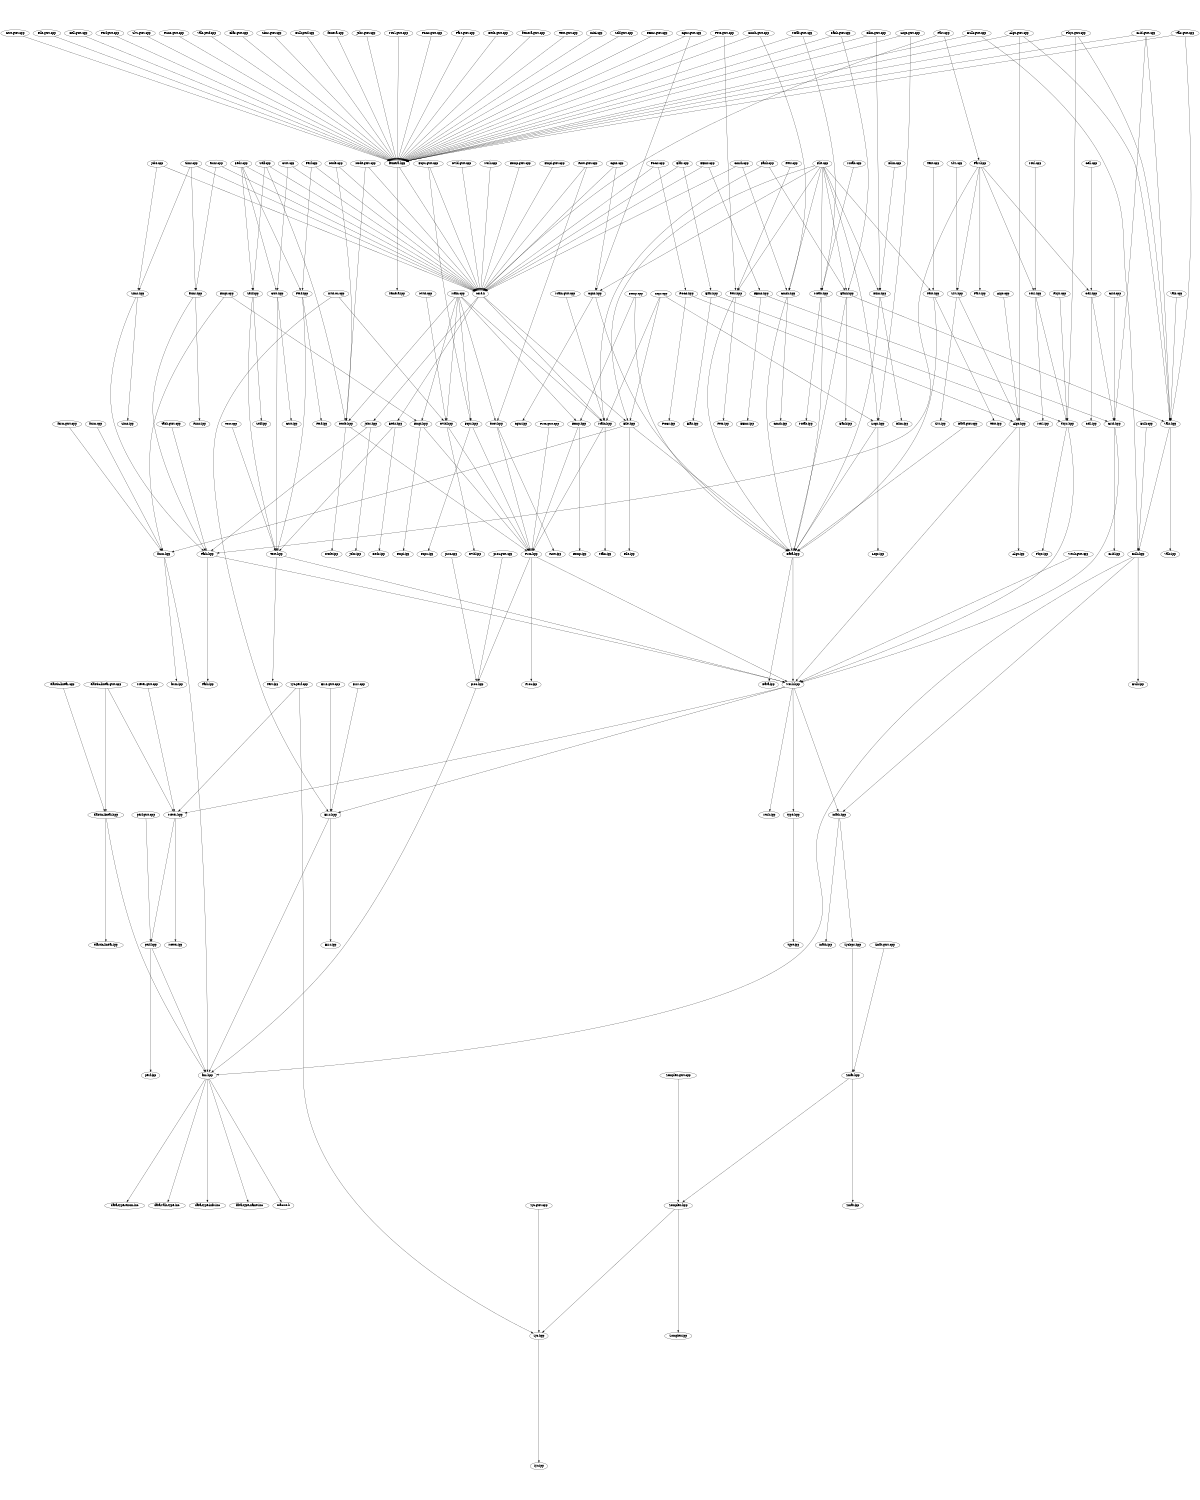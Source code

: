 digraph "source tree" {
    overlap=scale;
    size="8,10";
    ratio="fill";
    fontsize="16";
    fontname="Helvetica";
	clusterrank="local";
	"Dlim.cpp" -> "Dlim.hpp"
	"Task.gtst.cpp" -> "Task.hpp"
	"Main.cpp" -> "Main.hpp"
	"Node.cpp" -> "Node.hpp"
	"Errs.cpp" -> "Errs.hpp"
	"perf.hpp" -> "perf.ipp"
	"Grid.gtst.cpp" -> "Grid.hpp"
	"Part.hpp" -> "Mtrl.hpp"
	"Main.cpp" -> "Nvid.hpp"
	"femera.hpp" -> "core.h"
	"Cgns.hpp" -> "Cgns.ipp"
	"Elas.gtst.cpp" -> "femera.hpp"
	"Algo.gtst.cpp" -> "Vals.hpp"
	"Part.hpp" -> "Task.hpp"
	"Fomp.hpp" -> "Proc.hpp"
	"Part.hpp" -> "Cell.hpp"
	"Grid.gtst.cpp" -> "Vals.hpp"
	"Algo.gtst.cpp" -> "Algo.hpp"
	"Elas.hpp" -> "Phys.hpp"
	"Logs.cpp" -> "File.hpp"
	"Fomp.hpp" -> "Fomp.ipp"
	"PCGs.gtst.cpp" -> "femera.hpp"
	"form.cpp" -> "form.hpp"
	"Phys.gtst.cpp" -> "femera.hpp"
	"Self.hpp" -> "Self.ipp"
	"zyc.hpp" -> "zyc.ipp"
	"Fcpu.gtst.cpp" -> "Fcpu.hpp"
	"Vals.hpp" -> "Vals.ipp"
	"Slvr.hpp" -> "Algo.hpp"
	"Zomplex.hpp" -> "zyc.hpp"
	"Part.gtst.cpp" -> "femera.hpp"
	"Self.cpp" -> "Self.hpp"
	"Work.hpp" -> "Work.ipp"
	"File.cpp" -> "File.hpp"
	"PCGs.cpp" -> "PCGs.hpp"
	"Phys.cpp" -> "Phys.hpp"
	"Beds.gtst.cpp" -> "femera.hpp"
	"Meter.gtst.cpp" -> "Meter.hpp"
	"Data.gtst.cpp" -> "Data.hpp"
	"Zmat.hpp" -> "Zmat.ipp"
	"math.hpp" -> "math.ipp"
	"PCGs.hpp" -> "PCGs.ipp"
	"Beds.hpp" -> "Test.hpp"
	"Cgns.hpp" -> "Data.hpp"
	"Main.cpp" -> "Fcpu.hpp"
	"Gmsh.cpp" -> "core.h"
	"Runs.cpp" -> "Runs.hpp"
	"File.cpp" -> "Pets.hpp"
	"Task.hpp" -> "Task.ipp"
	"Beds.cpp" -> "Self.hpp"
	"Bulk.cpp" -> "Bulk.hpp"
	"Bank.gtst.cpp" -> "femera.hpp"
	"Bank.hpp" -> "Vals.hpp"
	"Self.cpp" -> "core.h"
	"File.cpp" -> "Moab.hpp"
	"proc.hpp" -> "fmr.hpp"
	"FEms.cpp" -> "FEms.hpp"
	"Fcpu.hpp" -> "Fcpu.ipp"
	"Perf.hpp" -> "Test.hpp"
	"fmr.hpp" -> "data-type-info.inc"
	"Grid.hpp" -> "Grid.ipp"
	"Logs.cpp" -> "Main.hpp"
	"elastic-linear.gtst.cpp" -> "elastic-linear.hpp"
	"Logs.gtst.cpp" -> "femera.hpp"
	"Main.cpp" -> "Root.hpp"
	"Fmpi.cpp" -> "form.hpp"
	"PCGs.hpp" -> "Algo.hpp"
	"Zomplex.hpp" -> "Zomplex.ipp"
	"Fcpu.hpp" -> "Proc.hpp"
	"elastic-linear.hpp" -> "elastic-linear.ipp"
	"Bulk.hpp" -> "math.hpp"
	"Bank.cpp" -> "Bank.hpp"
	"Phys.hpp" -> "Phys.ipp"
	"Work.hpp" -> "math.hpp"
	"Work.gtst.cpp" -> "Work.hpp"
	"femera.gtst.cpp" -> "femera.hpp"
	"Pets.gtst.cpp" -> "Pets.hpp"
	"Gmsh.gtst.cpp" -> "Gmsh.hpp"
	"Data.hpp" -> "Data.ipp"
	"Runs.cpp" -> "core.h"
	"Fomp.cpp" -> "Data.hpp"
	"Work.hpp" -> "Meter.hpp"
	"Dlim.gtst.cpp" -> "Dlim.hpp"
	"Proc.hpp" -> "Work.hpp"
	"Sims.cpp" -> "Sims.hpp"
	"Moab.hpp" -> "Moab.ipp"
	"Vals.gtst.cpp" -> "femera.hpp"
	"Dlim.gtst.cpp" -> "femera.hpp"
	"Part.hpp" -> "Part.ipp"
	"nvid.cu.cpp" -> "Nvid.hpp"
	"PCGs.cpp" -> "core.h"
	"Pets.gtst.cpp" -> "femera.hpp"
	"Root.gtst.cpp" -> "Root.hpp"
	"core.h" -> "Jobs.hpp"
	"Root.gtst.cpp" -> "core.h"
	"Algo.hpp" -> "Work.hpp"
	"Proc.hpp" -> "proc.hpp"
	"Test.cpp" -> "Test.hpp"
	"Zmat.hpp" -> "Zomplex.hpp"
	"Grid.gtst.cpp" -> "femera.hpp"
	"form.hpp" -> "fmr.hpp"
	"Vals.cpp" -> "Vals.hpp"
	"Cell.hpp" -> "Cell.ipp"
	"Cgns.cpp" -> "core.h"
	"Text.gtst.cpp" -> "femera.hpp"
	"Zomplex.gtst.cpp" -> "Zomplex.hpp"
	"Fcpu.gtst.cpp" -> "core.h"
	"Moab.cpp" -> "Moab.hpp"
	"File.hpp" -> "form.hpp"
	"Dlim.hpp" -> "Data.hpp"
	"Bulk.gtst.cpp" -> "femera.hpp"
	"Gmsh.gtst.cpp" -> "femera.hpp"
	"Test.hpp" -> "Work.hpp"
	"core.h" -> "Beds.hpp"
	"Main.gtst.cpp" -> "Main.hpp"
	"Text.hpp" -> "Text.ipp"
	"mini.cpp" -> "femera.hpp"
	"Zmat.gtst.cpp" -> "Zmat.hpp"
	"FEms.hpp" -> "FEms.ipp"
	"fmr.hpp" -> "data-type-name.inc"
	"proc.cpp" -> "proc.hpp"
	"Sims.cpp" -> "Runs.hpp"
	"Self.gtst.cpp" -> "femera.hpp"
	"Root.hpp" -> "Root.ipp"
	"Jobs.cpp" -> "Sims.hpp"
	"Elas.hpp" -> "Elas.ipp"
	"Elas.cpp" -> "Elas.hpp"
	"File.cpp" -> "Text.hpp"
	"Bank.gtst.cpp" -> "Bank.hpp"
	"Node.hpp" -> "Proc.hpp"
	"Runs.hpp" -> "Runs.ipp"
	"Logs.gtst.cpp" -> "Logs.hpp"
	"FEms.gtst.cpp" -> "femera.hpp"
	"Slvr.hpp" -> "Slvr.ipp"
	"Node.hpp" -> "Node.ipp"
	"Jobs.hpp" -> "Task.hpp"
	"Jobs.cpp" -> "core.h"
	"Vals.gtst.cpp" -> "Vals.hpp"
	"Proc.hpp" -> "Proc.ipp"
	"File.cpp" -> "Bank.hpp"
	"Work.hpp" -> "type.hpp"
	"Logs.hpp" -> "Data.hpp"
	"Bulk.gtst.cpp" -> "Bulk.hpp"
	"FEms.hpp" -> "Grid.hpp"
	"Task.hpp" -> "Work.hpp"
	"Cgns.cpp" -> "Cgns.hpp"
	"Text.hpp" -> "Data.hpp"
	"Gtst.gtst.cpp" -> "femera.hpp"
	"Gtst.hpp" -> "Gtst.ipp"
	"form.hpp" -> "form.ipp"
	"Main.cpp" -> "Fomp.hpp"
	"Runs.hpp" -> "Task.hpp"
	"perf.gtst.cpp" -> "perf.hpp"
	"File.gtst.cpp" -> "femera.hpp"
	"math.hpp" -> "zyclops.hpp"
	"elastic-linear.hpp" -> "fmr.hpp"
	"Meter.hpp" -> "Meter.ipp"
	"Bulk.hpp" -> "fmr.hpp"
	"core.h" -> "File.hpp"
	"perf.hpp" -> "fmr.hpp"
	"Cgns.gtst.cpp" -> "Cgns.hpp"
	"zyclops.hpp" -> "Zmat.hpp"
	"Pets.cpp" -> "Pets.hpp"
	"zyc.perf.cpp" -> "zyc.hpp"
	"Gtst.cpp" -> "Gtst.hpp"
	"Phys.hpp" -> "Work.hpp"
	"Fmpi.hpp" -> "Proc.hpp"
	"Part.cpp" -> "Part.hpp"
	"Algo.gtst.cpp" -> "femera.hpp"
	"Node.cpp" -> "core.h"
	"Errs.hpp" -> "Errs.ipp"
	"Part.cpp" -> "core.h"
	"nvid.cu.cpp" -> "Errs.hpp"
	"Jobs.hpp" -> "Jobs.ipp"
	"Phys.gtst.cpp" -> "Phys.hpp"
	"Cell.gtst.cpp" -> "femera.hpp"
	"Mtrl.cpp" -> "Mtrl.hpp"
	"Errs.hpp" -> "fmr.hpp"
	"Pets.hpp" -> "Pets.ipp"
	"Beds.cpp" -> "Gtst.hpp"
	"Pets.hpp" -> "Data.hpp"
	"Gmsh.cpp" -> "Gmsh.hpp"
	"FEms.cpp" -> "core.h"
	"File.cpp" -> "Dlim.hpp"
	"Perf.gtst.cpp" -> "femera.hpp"
	"Beds.hpp" -> "Beds.ipp"
	"Gmsh.hpp" -> "Gmsh.ipp"
	"Elas.cpp" -> "core.h"
	"Gtst.hpp" -> "Test.hpp"
	"Mtrl.hpp" -> "Phys.hpp"
	"Cell.cpp" -> "Cell.hpp"
	"zyc.perf.cpp" -> "Meter.hpp"
	"Algo.hpp" -> "Algo.ipp"
	"Slvr.gtst.cpp" -> "femera.hpp"
	"form.gtst.cpp" -> "form.hpp"
	"Algo.cpp" -> "Algo.hpp"
	"Proc.gtst.cpp" -> "Proc.hpp"
	"Runs.gtst.cpp" -> "femera.hpp"
	"Logs.hpp" -> "Logs.ipp"
	"Text.cpp" -> "Text.hpp"
	"Bank.cpp" -> "Main.hpp"
	"Gmsh.hpp" -> "Data.hpp"
	"Slvr.cpp" -> "Slvr.hpp"
	"proc.gtst.cpp" -> "proc.hpp"
	"Data.hpp" -> "Work.hpp"
	"Vals.perf.cpp" -> "femera.hpp"
	"type.hpp" -> "type.ipp"
	"zyc.gtst.cpp" -> "zyc.hpp"
	"Errs.gtst.cpp" -> "Errs.hpp"
	"Perf.hpp" -> "Perf.ipp"
	"File.cpp" -> "Cgns.hpp"
	"File.cpp" -> "Gmsh.hpp"
	"Sims.gtst.cpp" -> "femera.hpp"
	"Part.hpp" -> "Slvr.hpp"
	"Nvid.hpp" -> "Nvid.ipp"
	"Meter.hpp" -> "perf.hpp"
	"Gtst.cpp" -> "core.h"
	"Perf.cpp" -> "core.h"
	"Fmpi.cpp" -> "Fmpi.hpp"
	"Node.gtst.cpp" -> "Node.hpp"
	"Dlim.hpp" -> "Dlim.ipp"
	"Node.gtst.cpp" -> "core.h"
	"Fomp.cpp" -> "Fomp.hpp"
	"Nvid.gtst.cpp" -> "core.h"
	"Self.cpp" -> "Node.hpp"
	"Main.cpp" -> "Node.hpp"
	"Bulk.perf.cpp" -> "femera.hpp"
	"femera.hpp" -> "femera.ipp"
	"Fmpi.hpp" -> "Fmpi.ipp"
	"Bank.hpp" -> "Data.hpp"
	"Beds.cpp" -> "Perf.hpp"
	"Perf.cpp" -> "Perf.hpp"
	"Mtrl.hpp" -> "Mtrl.ipp"
	"elastic-linear.cpp" -> "elastic-linear.hpp"
	"Bank.hpp" -> "Bank.ipp"
	"fmr.hpp" -> "macros.h"
	"Test.hpp" -> "Test.ipp"
	"Beds.cpp" -> "core.h"
	"Cell.hpp" -> "Grid.hpp"
	"Grid.hpp" -> "Work.hpp"
	"Sims.cpp" -> "core.h"
	"Moab.gtst.cpp" -> "Moab.hpp"
	"Nvid.cpp" -> "Nvid.hpp"
	"fmr.hpp" -> "data-type-enum.inc"
	"femera.cpp" -> "femera.hpp"
	"Moab.hpp" -> "Data.hpp"
	"Cgns.gtst.cpp" -> "femera.hpp"
	"elastic-linear.gtst.cpp" -> "Meter.hpp"
	"fmr.hpp" -> "data-vals-type.inc"
	"Grid.cpp" -> "Grid.hpp"
	"Main.cpp" -> "Fmpi.hpp"
	"Work.cpp" -> "core.h"
	"File.hpp" -> "Data.hpp"
	"Phys.gtst.cpp" -> "Vals.hpp"
	"core.h" -> "Main.hpp"
	"Sims.hpp" -> "Sims.ipp"
	"Fomp.gtst.cpp" -> "core.h"
	"Bulk.hpp" -> "Bulk.ipp"
	"Fmpi.gtst.cpp" -> "core.h"
	"Main.hpp" -> "Main.ipp"
	"Work.hpp" -> "Errs.hpp"
	"Main.hpp" -> "Proc.hpp"
	"Logs.cpp" -> "Logs.hpp"
	"Vals.hpp" -> "Bulk.hpp"
	"Self.hpp" -> "Test.hpp"
	"Moab.gtst.cpp" -> "femera.hpp"
	"File.hpp" -> "File.ipp"
	"Nvid.hpp" -> "Proc.hpp"
	"Jobs.gtst.cpp" -> "femera.hpp"
	"Sims.hpp" -> "Task.hpp"
	"File.cpp" -> "Logs.hpp"
	"Root.hpp" -> "Proc.hpp"
	"Mtrl.gtst.cpp" -> "femera.hpp"
}
